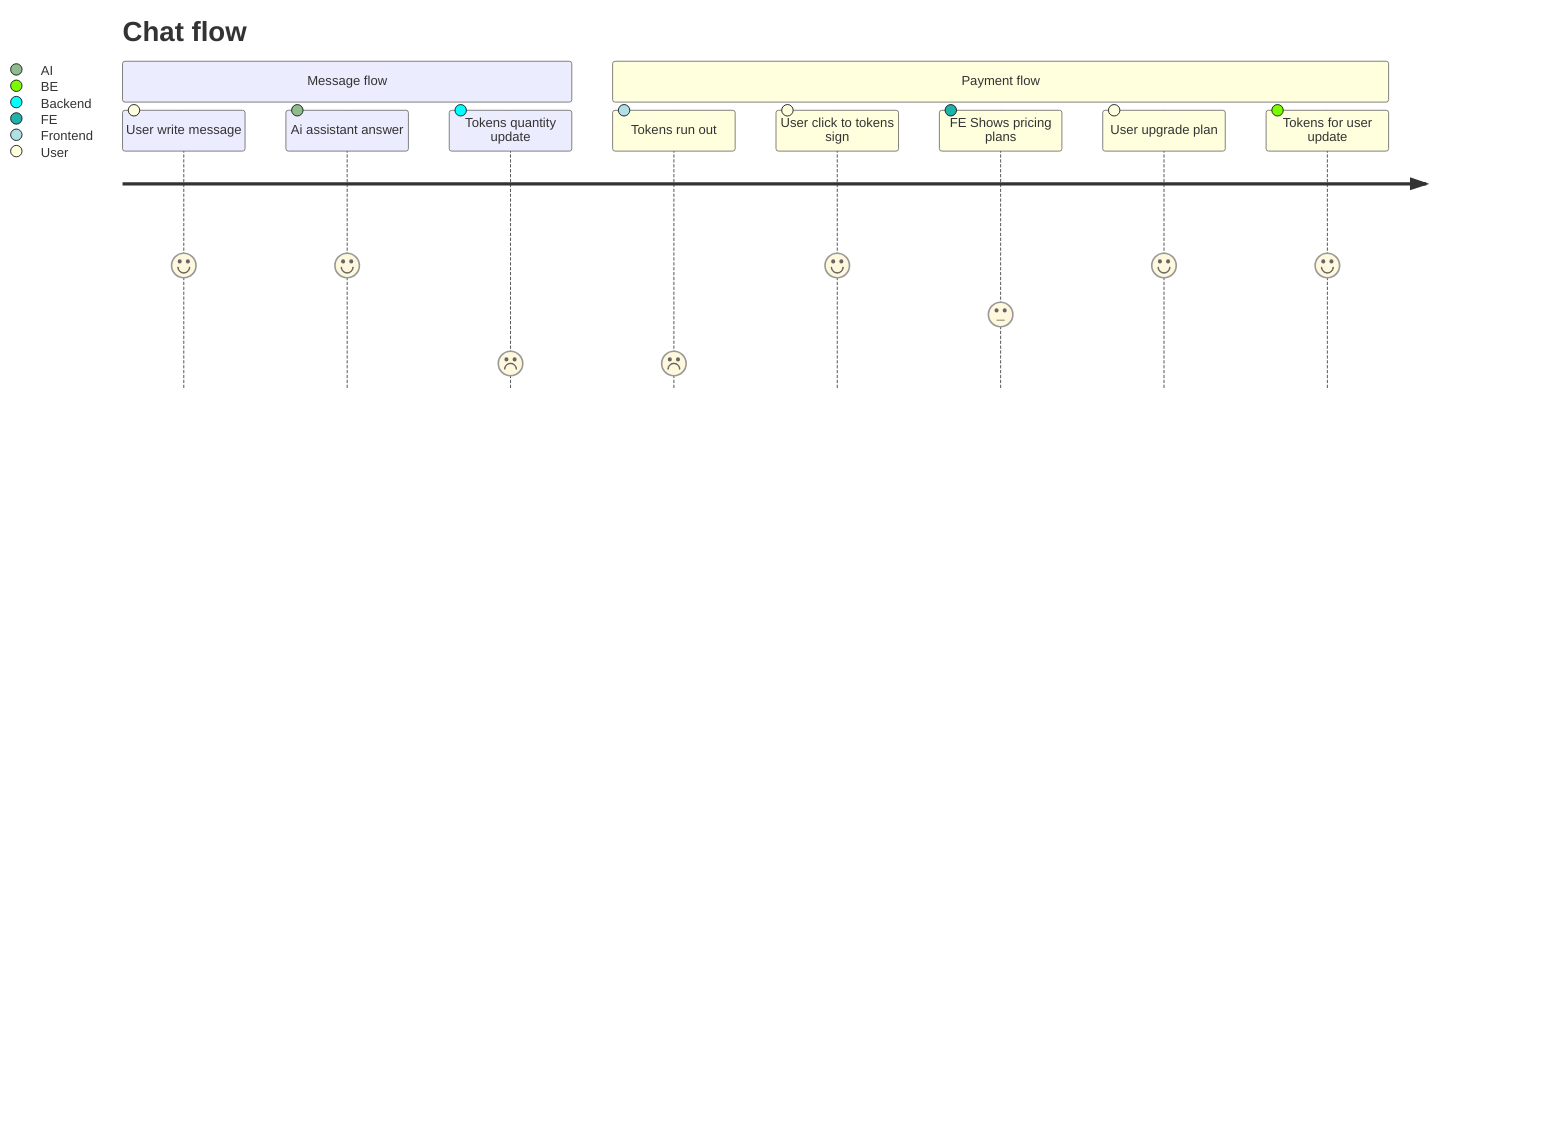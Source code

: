 journey
    title Chat flow
    section Message flow
      User write message: 5: User
      Ai assistant answer: 5: AI
      Tokens quantity update: 1: Backend

    section Payment flow
      Tokens run out: 1: Frontend
      User click to tokens sign: 5: User
      FE Shows pricing plans: 3: FE
      User upgrade plan: 5: User
      Tokens for user update: 5: BE